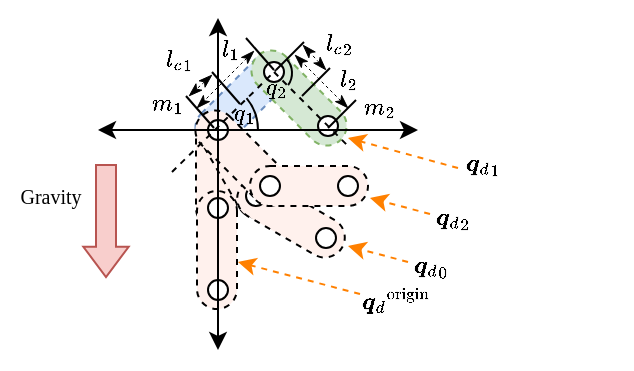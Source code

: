 <mxfile version="26.2.15">
  <diagram name="Page-1" id="qDGQDkPgU14C5JTouNm-">
    <mxGraphModel dx="403" dy="345" grid="1" gridSize="10" guides="1" tooltips="1" connect="1" arrows="1" fold="1" page="1" pageScale="1" pageWidth="850" pageHeight="1100" math="1" shadow="0">
      <root>
        <mxCell id="0" />
        <mxCell id="1" value="Robot" style="locked=1;" parent="0" />
        <mxCell id="FI1ZCEWXshxIChQXKT9G-6" value="" style="rounded=1;whiteSpace=wrap;html=1;rotation=90;glass=0;shadow=0;arcSize=50;dashed=1;fillColor=#FFF1ED;" parent="1" vertex="1">
          <mxGeometry x="329.5" y="489.5" width="59" height="20" as="geometry" />
        </mxCell>
        <mxCell id="cDLoAeZumCPzplCaYUsG-3" value="" style="rounded=1;whiteSpace=wrap;html=1;rotation=60;glass=0;shadow=0;arcSize=50;dashed=1;fillColor=#FFF1ED;" vertex="1" parent="1">
          <mxGeometry x="340" y="487" width="59" height="20" as="geometry" />
        </mxCell>
        <mxCell id="FI1ZCEWXshxIChQXKT9G-7" value="" style="rounded=1;whiteSpace=wrap;html=1;rotation=90;glass=0;shadow=0;arcSize=50;dashed=1;fillColor=#FFF1ED;" parent="1" vertex="1">
          <mxGeometry x="330" y="530" width="59" height="20" as="geometry" />
        </mxCell>
        <mxCell id="FI1ZCEWXshxIChQXKT9G-16" value="" style="rounded=1;whiteSpace=wrap;html=1;rotation=-45;glass=0;shadow=0;arcSize=50;dashed=1;fillColor=#dae8fc;strokeColor=#6c8ebf;" parent="1" vertex="1">
          <mxGeometry x="343" y="455" width="59" height="20" as="geometry" />
        </mxCell>
        <mxCell id="FI1ZCEWXshxIChQXKT9G-17" value="" style="rounded=1;whiteSpace=wrap;html=1;rotation=45;glass=0;shadow=0;arcSize=50;dashed=1;fillColor=#d5e8d4;strokeColor=#82b366;" parent="1" vertex="1">
          <mxGeometry x="371" y="454" width="59" height="20" as="geometry" />
        </mxCell>
        <mxCell id="cDLoAeZumCPzplCaYUsG-4" value="" style="rounded=1;whiteSpace=wrap;html=1;rotation=30;glass=0;shadow=0;arcSize=50;dashed=1;fillColor=#FFF1ED;" vertex="1" parent="1">
          <mxGeometry x="367" y="514" width="59" height="20" as="geometry" />
        </mxCell>
        <mxCell id="cDLoAeZumCPzplCaYUsG-5" value="" style="ellipse;whiteSpace=wrap;html=1;aspect=fixed;strokeColor=#000000;" vertex="1" parent="1">
          <mxGeometry x="374" y="508" width="10" height="10" as="geometry" />
        </mxCell>
        <mxCell id="FI1ZCEWXshxIChQXKT9G-14" value="" style="rounded=1;whiteSpace=wrap;html=1;rotation=45;glass=0;shadow=0;arcSize=50;dashed=1;fillColor=#FFF1ED;" parent="1" vertex="1">
          <mxGeometry x="343" y="484" width="59" height="20" as="geometry" />
        </mxCell>
        <mxCell id="FI1ZCEWXshxIChQXKT9G-15" value="" style="rounded=1;whiteSpace=wrap;html=1;rotation=0;glass=0;shadow=0;arcSize=50;dashed=1;fillColor=#FFF1ED;" parent="1" vertex="1">
          <mxGeometry x="376" y="498" width="59" height="20" as="geometry" />
        </mxCell>
        <mxCell id="FI1ZCEWXshxIChQXKT9G-2" value="circle" style="locked=1;" parent="0" />
        <mxCell id="FI1ZCEWXshxIChQXKT9G-3" value="" style="ellipse;whiteSpace=wrap;html=1;aspect=fixed;strokeColor=#000000;" parent="FI1ZCEWXshxIChQXKT9G-2" vertex="1">
          <mxGeometry x="355" y="475" width="10" height="10" as="geometry" />
        </mxCell>
        <mxCell id="FI1ZCEWXshxIChQXKT9G-8" value="" style="ellipse;whiteSpace=wrap;html=1;aspect=fixed;strokeColor=#000000;" parent="FI1ZCEWXshxIChQXKT9G-2" vertex="1">
          <mxGeometry x="381" y="503" width="10" height="10" as="geometry" />
        </mxCell>
        <mxCell id="FI1ZCEWXshxIChQXKT9G-9" value="" style="ellipse;whiteSpace=wrap;html=1;aspect=fixed;strokeColor=#000000;" parent="FI1ZCEWXshxIChQXKT9G-2" vertex="1">
          <mxGeometry x="383" y="446" width="10" height="10" as="geometry" />
        </mxCell>
        <mxCell id="FI1ZCEWXshxIChQXKT9G-11" value="" style="ellipse;whiteSpace=wrap;html=1;aspect=fixed;strokeColor=#000000;" parent="FI1ZCEWXshxIChQXKT9G-2" vertex="1">
          <mxGeometry x="355" y="514" width="10" height="10" as="geometry" />
        </mxCell>
        <mxCell id="FI1ZCEWXshxIChQXKT9G-22" value="" style="ellipse;whiteSpace=wrap;html=1;aspect=fixed;strokeColor=#000000;" parent="FI1ZCEWXshxIChQXKT9G-2" vertex="1">
          <mxGeometry x="410" y="473" width="10" height="10" as="geometry" />
        </mxCell>
        <mxCell id="FI1ZCEWXshxIChQXKT9G-27" value="" style="ellipse;whiteSpace=wrap;html=1;aspect=fixed;strokeColor=#000000;" parent="FI1ZCEWXshxIChQXKT9G-2" vertex="1">
          <mxGeometry x="355" y="555" width="10" height="10" as="geometry" />
        </mxCell>
        <mxCell id="FI1ZCEWXshxIChQXKT9G-28" value="" style="ellipse;whiteSpace=wrap;html=1;aspect=fixed;strokeColor=#000000;" parent="FI1ZCEWXshxIChQXKT9G-2" vertex="1">
          <mxGeometry x="420" y="503" width="10" height="10" as="geometry" />
        </mxCell>
        <mxCell id="cDLoAeZumCPzplCaYUsG-1" value="" style="ellipse;whiteSpace=wrap;html=1;aspect=fixed;strokeColor=#000000;" vertex="1" parent="FI1ZCEWXshxIChQXKT9G-2">
          <mxGeometry x="409" y="529" width="10" height="10" as="geometry" />
        </mxCell>
        <mxCell id="huqLMEuDd-iwsDeeU7Vt-10" value="Line" style="locked=1;" parent="0" />
        <mxCell id="huqLMEuDd-iwsDeeU7Vt-51" value="" style="endArrow=classicThin;html=1;rounded=0;dashed=1;endFill=1;startArrow=classicThin;startFill=1;strokeWidth=0.5;" parent="huqLMEuDd-iwsDeeU7Vt-10" edge="1">
          <mxGeometry width="50" height="50" relative="1" as="geometry">
            <mxPoint x="357" y="452" as="sourcePoint" />
            <mxPoint x="345.0" y="463" as="targetPoint" />
          </mxGeometry>
        </mxCell>
        <mxCell id="huqLMEuDd-iwsDeeU7Vt-52" value="" style="endArrow=classicThin;html=1;rounded=0;dashed=1;endFill=1;startArrow=classicThin;startFill=1;strokeWidth=0.5;" parent="huqLMEuDd-iwsDeeU7Vt-10" edge="1">
          <mxGeometry width="50" height="50" relative="1" as="geometry">
            <mxPoint x="414" y="450" as="sourcePoint" />
            <mxPoint x="402.0" y="437" as="targetPoint" />
          </mxGeometry>
        </mxCell>
        <mxCell id="huqLMEuDd-iwsDeeU7Vt-18" value="" style="endArrow=classicThin;html=1;rounded=0;dashed=1;strokeColor=default;startArrow=classicThin;startFill=1;endFill=1;strokeWidth=0.5;" parent="huqLMEuDd-iwsDeeU7Vt-10" edge="1">
          <mxGeometry width="50" height="50" relative="1" as="geometry">
            <mxPoint x="425" y="469" as="sourcePoint" />
            <mxPoint x="398.0" y="442" as="targetPoint" />
          </mxGeometry>
        </mxCell>
        <mxCell id="huqLMEuDd-iwsDeeU7Vt-45" value="" style="endArrow=none;html=1;rounded=0;" parent="huqLMEuDd-iwsDeeU7Vt-10" edge="1">
          <mxGeometry width="50" height="50" relative="1" as="geometry">
            <mxPoint x="344.0" y="463" as="sourcePoint" />
            <mxPoint x="358.0" y="479" as="targetPoint" />
          </mxGeometry>
        </mxCell>
        <mxCell id="huqLMEuDd-iwsDeeU7Vt-46" value="" style="endArrow=classicThin;html=1;rounded=0;dashed=1;endFill=1;startArrow=classicThin;startFill=1;strokeWidth=0.5;" parent="huqLMEuDd-iwsDeeU7Vt-10" edge="1">
          <mxGeometry width="50" height="50" relative="1" as="geometry">
            <mxPoint x="378" y="440" as="sourcePoint" />
            <mxPoint x="349.0" y="469" as="targetPoint" />
          </mxGeometry>
        </mxCell>
        <mxCell id="FI1ZCEWXshxIChQXKT9G-18" value="" style="endArrow=none;html=1;rounded=0;" parent="huqLMEuDd-iwsDeeU7Vt-10" edge="1">
          <mxGeometry width="50" height="50" relative="1" as="geometry">
            <mxPoint x="357.0" y="451" as="sourcePoint" />
            <mxPoint x="371.0" y="467" as="targetPoint" />
          </mxGeometry>
        </mxCell>
        <mxCell id="FI1ZCEWXshxIChQXKT9G-19" value="" style="endArrow=none;html=1;rounded=0;" parent="huqLMEuDd-iwsDeeU7Vt-10" edge="1">
          <mxGeometry width="50" height="50" relative="1" as="geometry">
            <mxPoint x="374.0" y="434" as="sourcePoint" />
            <mxPoint x="388.0" y="450" as="targetPoint" />
          </mxGeometry>
        </mxCell>
        <mxCell id="FI1ZCEWXshxIChQXKT9G-20" value="" style="endArrow=none;html=1;rounded=0;" parent="huqLMEuDd-iwsDeeU7Vt-10" edge="1">
          <mxGeometry width="50" height="50" relative="1" as="geometry">
            <mxPoint x="389" y="450" as="sourcePoint" />
            <mxPoint x="403" y="436" as="targetPoint" />
          </mxGeometry>
        </mxCell>
        <mxCell id="FI1ZCEWXshxIChQXKT9G-21" value="" style="endArrow=none;html=1;rounded=0;" parent="huqLMEuDd-iwsDeeU7Vt-10" edge="1">
          <mxGeometry width="50" height="50" relative="1" as="geometry">
            <mxPoint x="415" y="479" as="sourcePoint" />
            <mxPoint x="429" y="465" as="targetPoint" />
          </mxGeometry>
        </mxCell>
        <mxCell id="FI1ZCEWXshxIChQXKT9G-23" value="" style="endArrow=none;html=1;rounded=0;" parent="huqLMEuDd-iwsDeeU7Vt-10" edge="1">
          <mxGeometry width="50" height="50" relative="1" as="geometry">
            <mxPoint x="402" y="463" as="sourcePoint" />
            <mxPoint x="416" y="449" as="targetPoint" />
          </mxGeometry>
        </mxCell>
        <mxCell id="FI1ZCEWXshxIChQXKT9G-36" value="" style="endArrow=classic;html=1;rounded=0;dashed=1;strokeColor=#FF8000;" parent="huqLMEuDd-iwsDeeU7Vt-10" edge="1">
          <mxGeometry width="50" height="50" relative="1" as="geometry">
            <mxPoint x="480" y="499" as="sourcePoint" />
            <mxPoint x="425" y="484" as="targetPoint" />
          </mxGeometry>
        </mxCell>
        <mxCell id="cDLoAeZumCPzplCaYUsG-7" value="" style="endArrow=classic;html=1;rounded=0;dashed=1;strokeColor=#FF8000;" edge="1" parent="huqLMEuDd-iwsDeeU7Vt-10">
          <mxGeometry width="50" height="50" relative="1" as="geometry">
            <mxPoint x="466" y="522" as="sourcePoint" />
            <mxPoint x="436" y="514" as="targetPoint" />
          </mxGeometry>
        </mxCell>
        <mxCell id="cDLoAeZumCPzplCaYUsG-8" value="" style="endArrow=classic;html=1;rounded=0;dashed=1;strokeColor=#FF8000;" edge="1" parent="huqLMEuDd-iwsDeeU7Vt-10">
          <mxGeometry width="50" height="50" relative="1" as="geometry">
            <mxPoint x="455" y="546" as="sourcePoint" />
            <mxPoint x="425" y="538" as="targetPoint" />
          </mxGeometry>
        </mxCell>
        <mxCell id="cDLoAeZumCPzplCaYUsG-9" value="" style="endArrow=classic;html=1;rounded=0;dashed=1;strokeColor=#FF8000;" edge="1" parent="huqLMEuDd-iwsDeeU7Vt-10">
          <mxGeometry width="50" height="50" relative="1" as="geometry">
            <mxPoint x="431" y="562" as="sourcePoint" />
            <mxPoint x="370" y="546" as="targetPoint" />
          </mxGeometry>
        </mxCell>
        <mxCell id="huqLMEuDd-iwsDeeU7Vt-9" value="Math" style="" parent="0" />
        <mxCell id="huqLMEuDd-iwsDeeU7Vt-11" value="$$m_1$$" style="text;html=1;align=center;verticalAlign=middle;resizable=0;points=[];autosize=1;strokeColor=none;fillColor=none;fontSize=10;" parent="huqLMEuDd-iwsDeeU7Vt-9" vertex="1">
          <mxGeometry x="299" y="452" width="70" height="30" as="geometry" />
        </mxCell>
        <mxCell id="huqLMEuDd-iwsDeeU7Vt-24" value="$$l_1$$" style="text;html=1;align=center;verticalAlign=middle;resizable=0;points=[];autosize=1;strokeColor=none;fillColor=none;fontSize=10;" parent="huqLMEuDd-iwsDeeU7Vt-9" vertex="1">
          <mxGeometry x="336" y="425" width="60" height="30" as="geometry" />
        </mxCell>
        <mxCell id="huqLMEuDd-iwsDeeU7Vt-25" value="$$l_2$$" style="text;html=1;align=center;verticalAlign=middle;resizable=0;points=[];autosize=1;strokeColor=none;fillColor=none;fontSize=10;" parent="huqLMEuDd-iwsDeeU7Vt-9" vertex="1">
          <mxGeometry x="395" y="440" width="60" height="30" as="geometry" />
        </mxCell>
        <mxCell id="huqLMEuDd-iwsDeeU7Vt-26" value="$$m_2$$" style="text;html=1;align=center;verticalAlign=middle;resizable=0;points=[];autosize=1;strokeColor=none;fillColor=none;fontSize=10;" parent="huqLMEuDd-iwsDeeU7Vt-9" vertex="1">
          <mxGeometry x="405" y="454" width="70" height="30" as="geometry" />
        </mxCell>
        <mxCell id="huqLMEuDd-iwsDeeU7Vt-64" value="$$q_1$$" style="text;html=1;align=center;verticalAlign=middle;resizable=0;points=[];autosize=1;strokeColor=none;fillColor=none;fontSize=10;" parent="huqLMEuDd-iwsDeeU7Vt-9" vertex="1">
          <mxGeometry x="343" y="457" width="60" height="30" as="geometry" />
        </mxCell>
        <mxCell id="huqLMEuDd-iwsDeeU7Vt-65" value="$$q_2$$" style="text;html=1;align=center;verticalAlign=middle;resizable=0;points=[];autosize=1;strokeColor=none;fillColor=none;fontSize=10;" parent="huqLMEuDd-iwsDeeU7Vt-9" vertex="1">
          <mxGeometry x="359" y="444" width="60" height="30" as="geometry" />
        </mxCell>
        <mxCell id="huqLMEuDd-iwsDeeU7Vt-72" value="$${l_c}_1$$" style="text;html=1;align=center;verticalAlign=middle;resizable=0;points=[];autosize=1;strokeColor=none;fillColor=none;fontSize=10;" parent="huqLMEuDd-iwsDeeU7Vt-9" vertex="1">
          <mxGeometry x="300" y="430" width="80" height="30" as="geometry" />
        </mxCell>
        <mxCell id="huqLMEuDd-iwsDeeU7Vt-73" value="$${l_c}_2$$" style="text;html=1;align=center;verticalAlign=middle;resizable=0;points=[];autosize=1;strokeColor=none;fillColor=none;fontSize=10;" parent="huqLMEuDd-iwsDeeU7Vt-9" vertex="1">
          <mxGeometry x="380" y="422" width="80" height="30" as="geometry" />
        </mxCell>
        <mxCell id="DgbjqDDFVPC9Z2P_r_7G-1" value="Gravity" style="text;html=1;align=center;verticalAlign=middle;resizable=0;points=[];autosize=1;strokeColor=none;fillColor=none;fontSize=10;fontFamily=Times New Roman;" parent="huqLMEuDd-iwsDeeU7Vt-9" vertex="1">
          <mxGeometry x="251" y="498" width="50" height="30" as="geometry" />
        </mxCell>
        <mxCell id="FI1ZCEWXshxIChQXKT9G-32" value="$${\boldsymbol{q}_{d}}^{\rm{origin}}$$" style="text;html=1;align=center;verticalAlign=middle;resizable=0;points=[];autosize=1;strokeColor=none;fillColor=none;fontSize=10;" parent="huqLMEuDd-iwsDeeU7Vt-9" vertex="1">
          <mxGeometry x="353" y="550" width="190" height="30" as="geometry" />
        </mxCell>
        <mxCell id="FI1ZCEWXshxIChQXKT9G-33" value="$${\boldsymbol{q}_{d}}_1$$" style="text;html=1;align=center;verticalAlign=middle;resizable=0;points=[];autosize=1;strokeColor=none;fillColor=none;fontSize=10;" parent="huqLMEuDd-iwsDeeU7Vt-9" vertex="1">
          <mxGeometry x="417" y="482" width="150" height="30" as="geometry" />
        </mxCell>
        <mxCell id="FI1ZCEWXshxIChQXKT9G-34" value="$${\boldsymbol{q}_{d}}_2$$" style="text;html=1;align=center;verticalAlign=middle;resizable=0;points=[];autosize=1;strokeColor=none;fillColor=none;fontSize=10;" parent="huqLMEuDd-iwsDeeU7Vt-9" vertex="1">
          <mxGeometry x="402" y="509" width="150" height="30" as="geometry" />
        </mxCell>
        <mxCell id="cDLoAeZumCPzplCaYUsG-6" value="$${\boldsymbol{q}_{d}}_0$$" style="text;html=1;align=center;verticalAlign=middle;resizable=0;points=[];autosize=1;strokeColor=none;fillColor=none;fontSize=10;" vertex="1" parent="huqLMEuDd-iwsDeeU7Vt-9">
          <mxGeometry x="391" y="533" width="150" height="30" as="geometry" />
        </mxCell>
        <mxCell id="huqLMEuDd-iwsDeeU7Vt-27" value="Axes" style="locked=1;" parent="0" />
        <mxCell id="huqLMEuDd-iwsDeeU7Vt-30" value="" style="endArrow=classic;startArrow=classic;html=1;rounded=0;" parent="huqLMEuDd-iwsDeeU7Vt-27" edge="1">
          <mxGeometry width="50" height="50" relative="1" as="geometry">
            <mxPoint x="300" y="480" as="sourcePoint" />
            <mxPoint x="460" y="480" as="targetPoint" />
          </mxGeometry>
        </mxCell>
        <mxCell id="huqLMEuDd-iwsDeeU7Vt-42" value="" style="endArrow=classic;startArrow=classic;html=1;rounded=0;" parent="huqLMEuDd-iwsDeeU7Vt-27" edge="1">
          <mxGeometry width="50" height="50" relative="1" as="geometry">
            <mxPoint x="360" y="590" as="sourcePoint" />
            <mxPoint x="360" y="424" as="targetPoint" />
          </mxGeometry>
        </mxCell>
        <mxCell id="huqLMEuDd-iwsDeeU7Vt-59" value="" style="endArrow=none;dashed=1;html=1;rounded=0;" parent="huqLMEuDd-iwsDeeU7Vt-27" edge="1">
          <mxGeometry width="50" height="50" relative="1" as="geometry">
            <mxPoint x="337" y="501" as="sourcePoint" />
            <mxPoint x="389" y="450" as="targetPoint" />
          </mxGeometry>
        </mxCell>
        <mxCell id="huqLMEuDd-iwsDeeU7Vt-61" value="" style="endArrow=none;dashed=1;html=1;rounded=0;" parent="huqLMEuDd-iwsDeeU7Vt-27" edge="1">
          <mxGeometry width="50" height="50" relative="1" as="geometry">
            <mxPoint x="388" y="451" as="sourcePoint" />
            <mxPoint x="425" y="488" as="targetPoint" />
          </mxGeometry>
        </mxCell>
        <mxCell id="huqLMEuDd-iwsDeeU7Vt-56" value="Angle" style="locked=1;" parent="0" />
        <mxCell id="huqLMEuDd-iwsDeeU7Vt-57" value="" style="verticalLabelPosition=bottom;verticalAlign=top;html=1;shape=mxgraph.basic.arc;startAngle=0.14;endAngle=0.252;" parent="huqLMEuDd-iwsDeeU7Vt-56" vertex="1">
          <mxGeometry x="330" y="455" width="50" height="50" as="geometry" />
        </mxCell>
        <mxCell id="huqLMEuDd-iwsDeeU7Vt-62" value="" style="verticalLabelPosition=bottom;verticalAlign=top;html=1;shape=mxgraph.basic.arc;startAngle=0.871;endAngle=0.11;rotation=90;" parent="huqLMEuDd-iwsDeeU7Vt-56" vertex="1">
          <mxGeometry x="379" y="443" width="19" height="17" as="geometry" />
        </mxCell>
        <mxCell id="huqLMEuDd-iwsDeeU7Vt-66" value="Gravity" style="locked=1;" parent="0" />
        <mxCell id="huqLMEuDd-iwsDeeU7Vt-71" value="" style="shape=flexArrow;endArrow=classic;html=1;rounded=0;endWidth=11.667;endSize=4.708;fillColor=#f8cecc;strokeColor=#b85450;" parent="huqLMEuDd-iwsDeeU7Vt-66" edge="1">
          <mxGeometry width="50" height="50" relative="1" as="geometry">
            <mxPoint x="304" y="497" as="sourcePoint" />
            <mxPoint x="304" y="554" as="targetPoint" />
          </mxGeometry>
        </mxCell>
      </root>
    </mxGraphModel>
  </diagram>
</mxfile>
